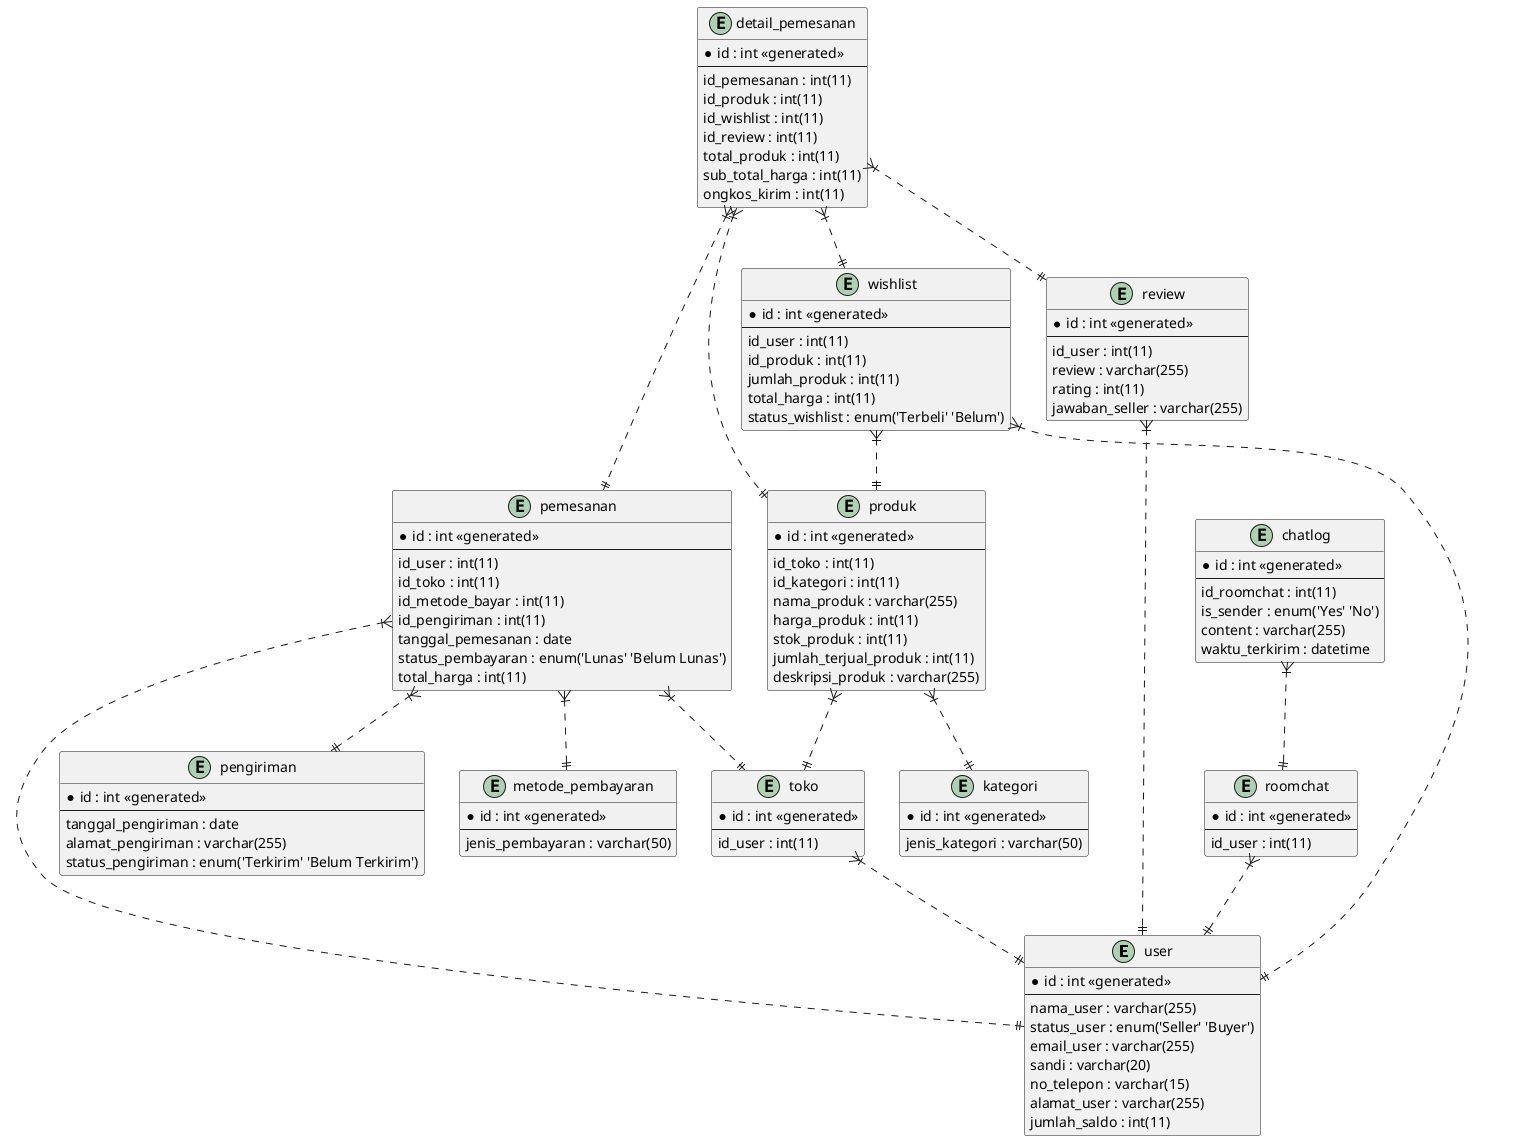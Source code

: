 @startuml marketplace

entity user {
  *id : int <<generated>>
  --
  nama_user : varchar(255) 
  status_user : enum('Seller' 'Buyer')
  email_user : varchar(255) 
  sandi : varchar(20) 
  no_telepon : varchar(15) 
  alamat_user : varchar(255) 
  jumlah_saldo : int(11) 
}

entity toko {
  *id : int <<generated>>
  --
  id_user : int(11) 
}

entity kategori {
  *id : int <<generated>>
  --
  jenis_kategori : varchar(50) 
}

entity produk {
  *id : int <<generated>>
  --
  id_toko : int(11) 
  id_kategori : int(11) 
  nama_produk : varchar(255) 
  harga_produk : int(11) 
  stok_produk : int(11) 
  jumlah_terjual_produk : int(11) 
  deskripsi_produk : varchar(255)
}

entity wishlist {
  *id : int <<generated>>
  --
  id_user : int(11) 
  id_produk : int(11) 
  jumlah_produk : int(11) 
  total_harga : int(11) 
  status_wishlist : enum('Terbeli' 'Belum') 
}

entity review {
  *id : int <<generated>>
  --
  id_user : int(11) 
  review : varchar(255) 
  rating : int(11) 
  jawaban_seller : varchar(255) 
}

entity metode_pembayaran {
  *id : int <<generated>>
  --
  jenis_pembayaran : varchar(50) 
}

entity pengiriman {
  *id : int <<generated>>
  --
  tanggal_pengiriman : date  
  alamat_pengiriman : varchar(255) 
  status_pengiriman : enum('Terkirim' 'Belum Terkirim') 
}

entity pemesanan {
  *id : int <<generated>>
  --
  id_user : int(11) 
  id_toko : int(11) 
  id_metode_bayar : int(11) 
  id_pengiriman : int(11) 
  tanggal_pemesanan : date  
  status_pembayaran : enum('Lunas' 'Belum Lunas') 
  total_harga : int(11) 
}

entity detail_pemesanan {
  *id : int <<generated>>
  --
  id_pemesanan : int(11) 
  id_produk : int(11) 
  id_wishlist : int(11) 
  id_review : int(11) 
  total_produk : int(11) 
  sub_total_harga : int(11) 
  ongkos_kirim : int(11) 
}

entity roomchat {
  *id : int <<generated>>
  --
  id_user : int(11) 
}

entity chatlog {
  *id : int <<generated>>
  --
  id_roomchat : int(11) 
  is_sender : enum('Yes' 'No') 
  content : varchar(255) 
  waktu_terkirim : datetime 
}

' relationship
toko }|..|| user
produk }|..|| toko
produk }|..|| kategori
wishlist }|..|| user
wishlist }|..|| produk
review }|..|| user
pemesanan }|..|| user
pemesanan }|..|| toko
pemesanan }|..|| metode_pembayaran
pemesanan }|..|| pengiriman
detail_pemesanan }|..|| pemesanan
detail_pemesanan }|..|| produk
detail_pemesanan }|..|| wishlist
detail_pemesanan }|..|| review
roomchat }|..|| user
chatlog }|..|| roomchat

@enduml 